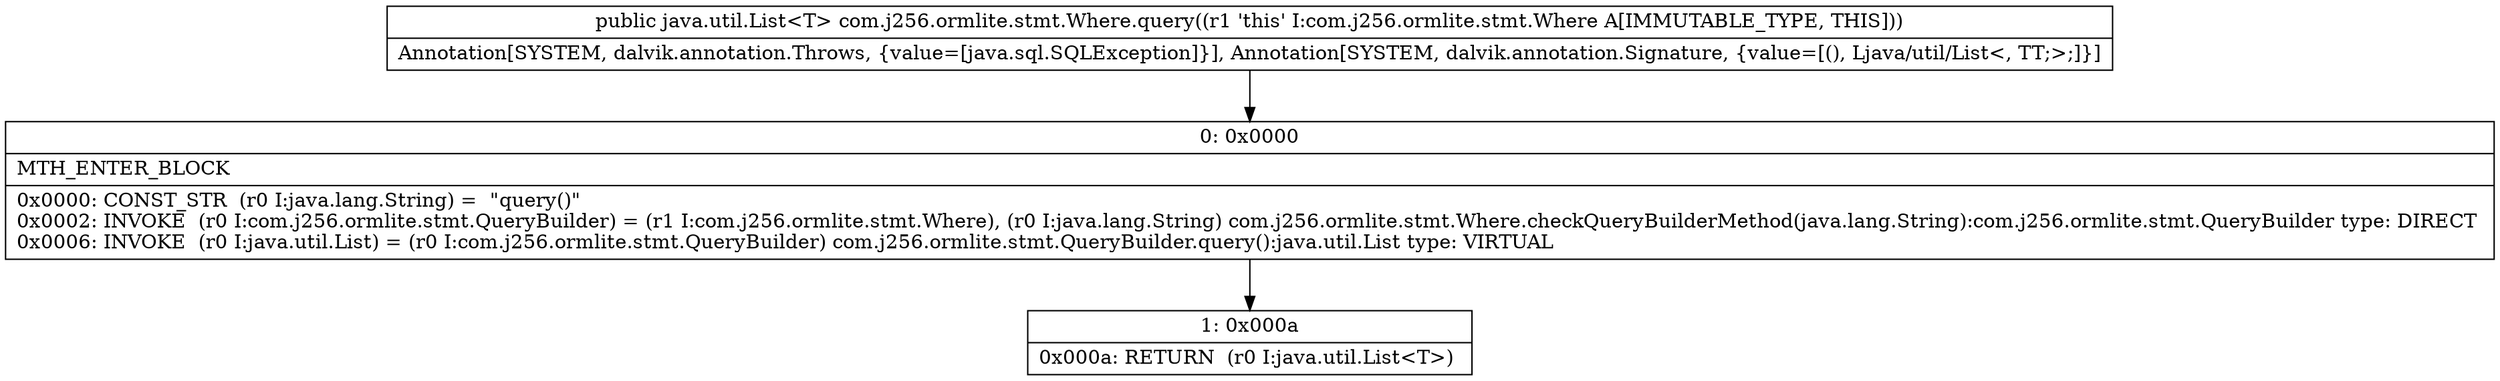 digraph "CFG forcom.j256.ormlite.stmt.Where.query()Ljava\/util\/List;" {
Node_0 [shape=record,label="{0\:\ 0x0000|MTH_ENTER_BLOCK\l|0x0000: CONST_STR  (r0 I:java.lang.String) =  \"query()\" \l0x0002: INVOKE  (r0 I:com.j256.ormlite.stmt.QueryBuilder) = (r1 I:com.j256.ormlite.stmt.Where), (r0 I:java.lang.String) com.j256.ormlite.stmt.Where.checkQueryBuilderMethod(java.lang.String):com.j256.ormlite.stmt.QueryBuilder type: DIRECT \l0x0006: INVOKE  (r0 I:java.util.List) = (r0 I:com.j256.ormlite.stmt.QueryBuilder) com.j256.ormlite.stmt.QueryBuilder.query():java.util.List type: VIRTUAL \l}"];
Node_1 [shape=record,label="{1\:\ 0x000a|0x000a: RETURN  (r0 I:java.util.List\<T\>) \l}"];
MethodNode[shape=record,label="{public java.util.List\<T\> com.j256.ormlite.stmt.Where.query((r1 'this' I:com.j256.ormlite.stmt.Where A[IMMUTABLE_TYPE, THIS]))  | Annotation[SYSTEM, dalvik.annotation.Throws, \{value=[java.sql.SQLException]\}], Annotation[SYSTEM, dalvik.annotation.Signature, \{value=[(), Ljava\/util\/List\<, TT;\>;]\}]\l}"];
MethodNode -> Node_0;
Node_0 -> Node_1;
}

